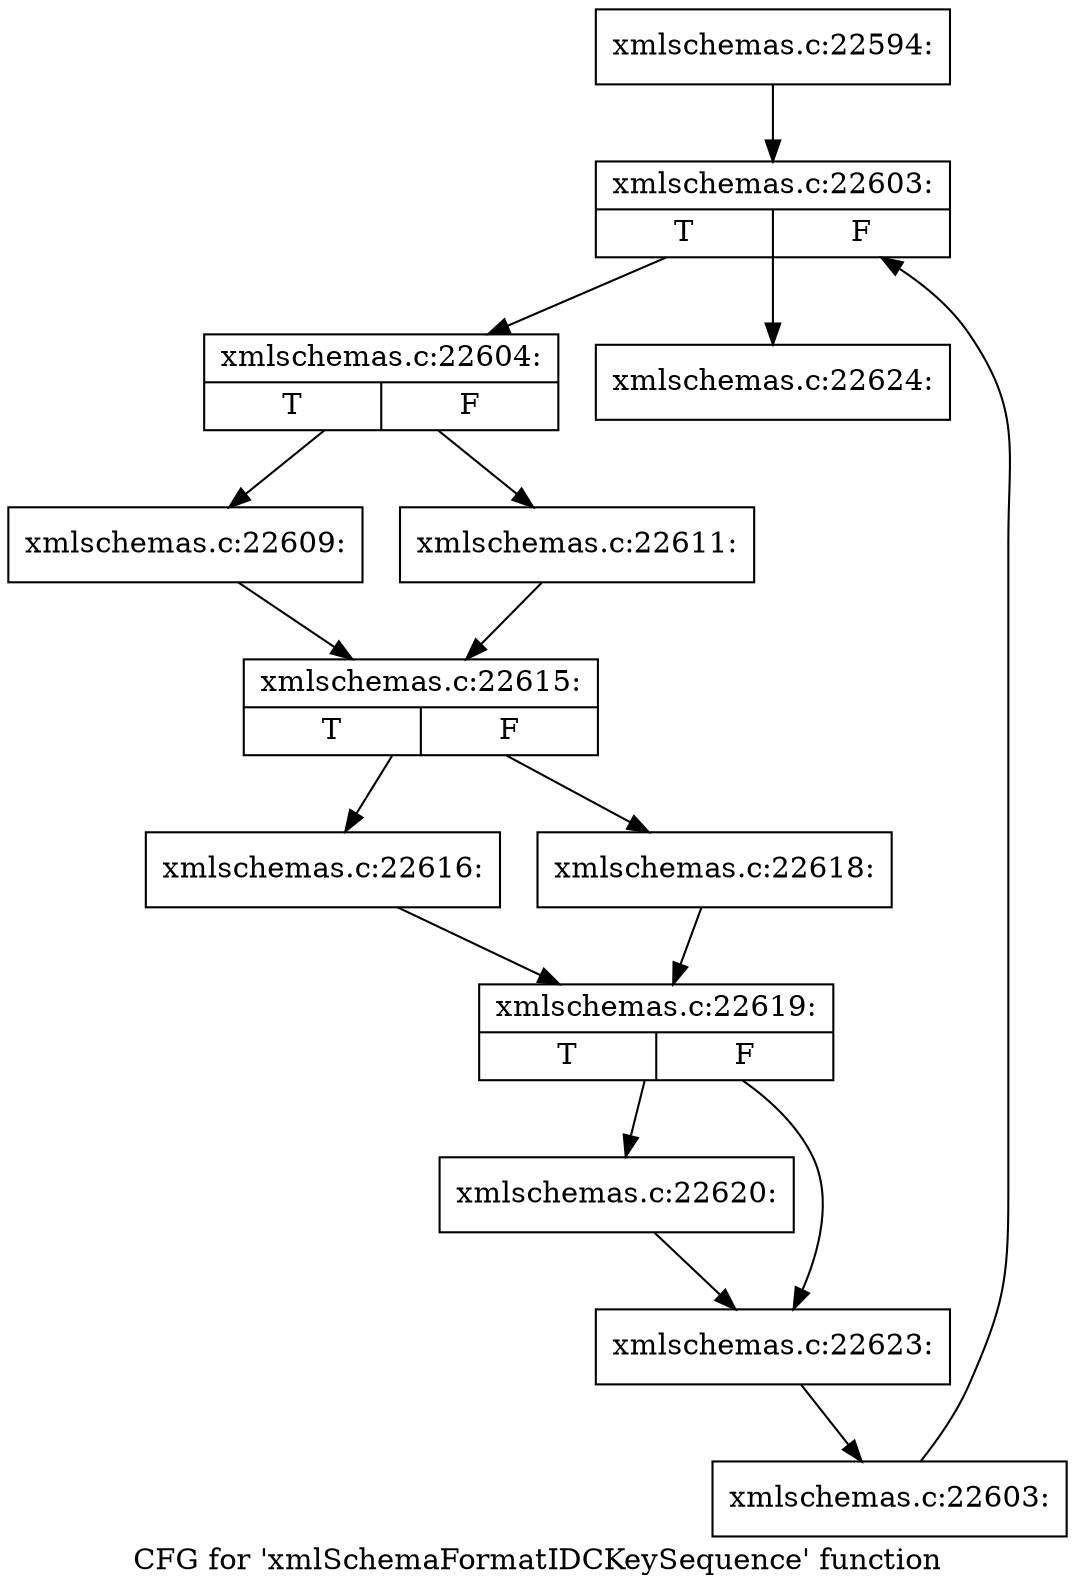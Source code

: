 digraph "CFG for 'xmlSchemaFormatIDCKeySequence' function" {
	label="CFG for 'xmlSchemaFormatIDCKeySequence' function";

	Node0x55cb160 [shape=record,label="{xmlschemas.c:22594:}"];
	Node0x55cb160 -> Node0x55cdf20;
	Node0x55cdf20 [shape=record,label="{xmlschemas.c:22603:|{<s0>T|<s1>F}}"];
	Node0x55cdf20 -> Node0x55ce200;
	Node0x55cdf20 -> Node0x55cdd80;
	Node0x55ce200 [shape=record,label="{xmlschemas.c:22604:|{<s0>T|<s1>F}}"];
	Node0x55ce200 -> Node0x55cf2b0;
	Node0x55ce200 -> Node0x55cf350;
	Node0x55cf2b0 [shape=record,label="{xmlschemas.c:22609:}"];
	Node0x55cf2b0 -> Node0x55cf300;
	Node0x55cf350 [shape=record,label="{xmlschemas.c:22611:}"];
	Node0x55cf350 -> Node0x55cf300;
	Node0x55cf300 [shape=record,label="{xmlschemas.c:22615:|{<s0>T|<s1>F}}"];
	Node0x55cf300 -> Node0x55d0660;
	Node0x55cf300 -> Node0x55d0700;
	Node0x55d0660 [shape=record,label="{xmlschemas.c:22616:}"];
	Node0x55d0660 -> Node0x55d06b0;
	Node0x55d0700 [shape=record,label="{xmlschemas.c:22618:}"];
	Node0x55d0700 -> Node0x55d06b0;
	Node0x55d06b0 [shape=record,label="{xmlschemas.c:22619:|{<s0>T|<s1>F}}"];
	Node0x55d06b0 -> Node0x55d13a0;
	Node0x55d06b0 -> Node0x55d13f0;
	Node0x55d13a0 [shape=record,label="{xmlschemas.c:22620:}"];
	Node0x55d13a0 -> Node0x55d13f0;
	Node0x55d13f0 [shape=record,label="{xmlschemas.c:22623:}"];
	Node0x55d13f0 -> Node0x55ce170;
	Node0x55ce170 [shape=record,label="{xmlschemas.c:22603:}"];
	Node0x55ce170 -> Node0x55cdf20;
	Node0x55cdd80 [shape=record,label="{xmlschemas.c:22624:}"];
}

